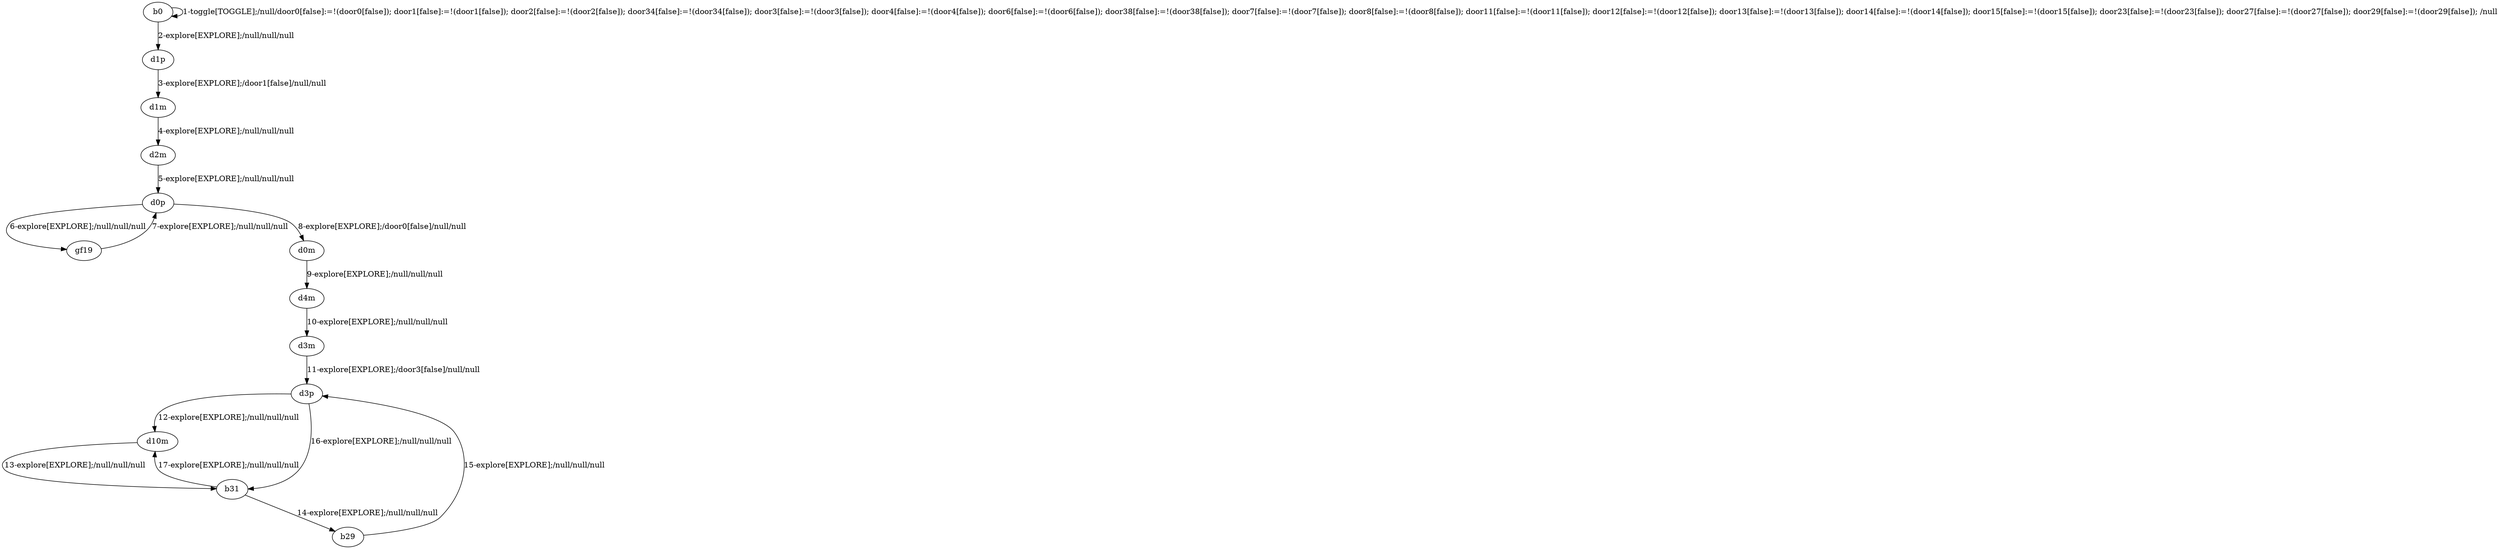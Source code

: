 # Total number of goals covered by this test: 7
# b31 --> d10m
# b29 --> d3p
# d10m --> b31
# b31 --> b29
# d0p --> gf19
# d3p --> b31
# d2m --> d0p

digraph g {
"b0" -> "b0" [label = "1-toggle[TOGGLE];/null/door0[false]:=!(door0[false]); door1[false]:=!(door1[false]); door2[false]:=!(door2[false]); door34[false]:=!(door34[false]); door3[false]:=!(door3[false]); door4[false]:=!(door4[false]); door6[false]:=!(door6[false]); door38[false]:=!(door38[false]); door7[false]:=!(door7[false]); door8[false]:=!(door8[false]); door11[false]:=!(door11[false]); door12[false]:=!(door12[false]); door13[false]:=!(door13[false]); door14[false]:=!(door14[false]); door15[false]:=!(door15[false]); door23[false]:=!(door23[false]); door27[false]:=!(door27[false]); door29[false]:=!(door29[false]); /null"];
"b0" -> "d1p" [label = "2-explore[EXPLORE];/null/null/null"];
"d1p" -> "d1m" [label = "3-explore[EXPLORE];/door1[false]/null/null"];
"d1m" -> "d2m" [label = "4-explore[EXPLORE];/null/null/null"];
"d2m" -> "d0p" [label = "5-explore[EXPLORE];/null/null/null"];
"d0p" -> "gf19" [label = "6-explore[EXPLORE];/null/null/null"];
"gf19" -> "d0p" [label = "7-explore[EXPLORE];/null/null/null"];
"d0p" -> "d0m" [label = "8-explore[EXPLORE];/door0[false]/null/null"];
"d0m" -> "d4m" [label = "9-explore[EXPLORE];/null/null/null"];
"d4m" -> "d3m" [label = "10-explore[EXPLORE];/null/null/null"];
"d3m" -> "d3p" [label = "11-explore[EXPLORE];/door3[false]/null/null"];
"d3p" -> "d10m" [label = "12-explore[EXPLORE];/null/null/null"];
"d10m" -> "b31" [label = "13-explore[EXPLORE];/null/null/null"];
"b31" -> "b29" [label = "14-explore[EXPLORE];/null/null/null"];
"b29" -> "d3p" [label = "15-explore[EXPLORE];/null/null/null"];
"d3p" -> "b31" [label = "16-explore[EXPLORE];/null/null/null"];
"b31" -> "d10m" [label = "17-explore[EXPLORE];/null/null/null"];
}
